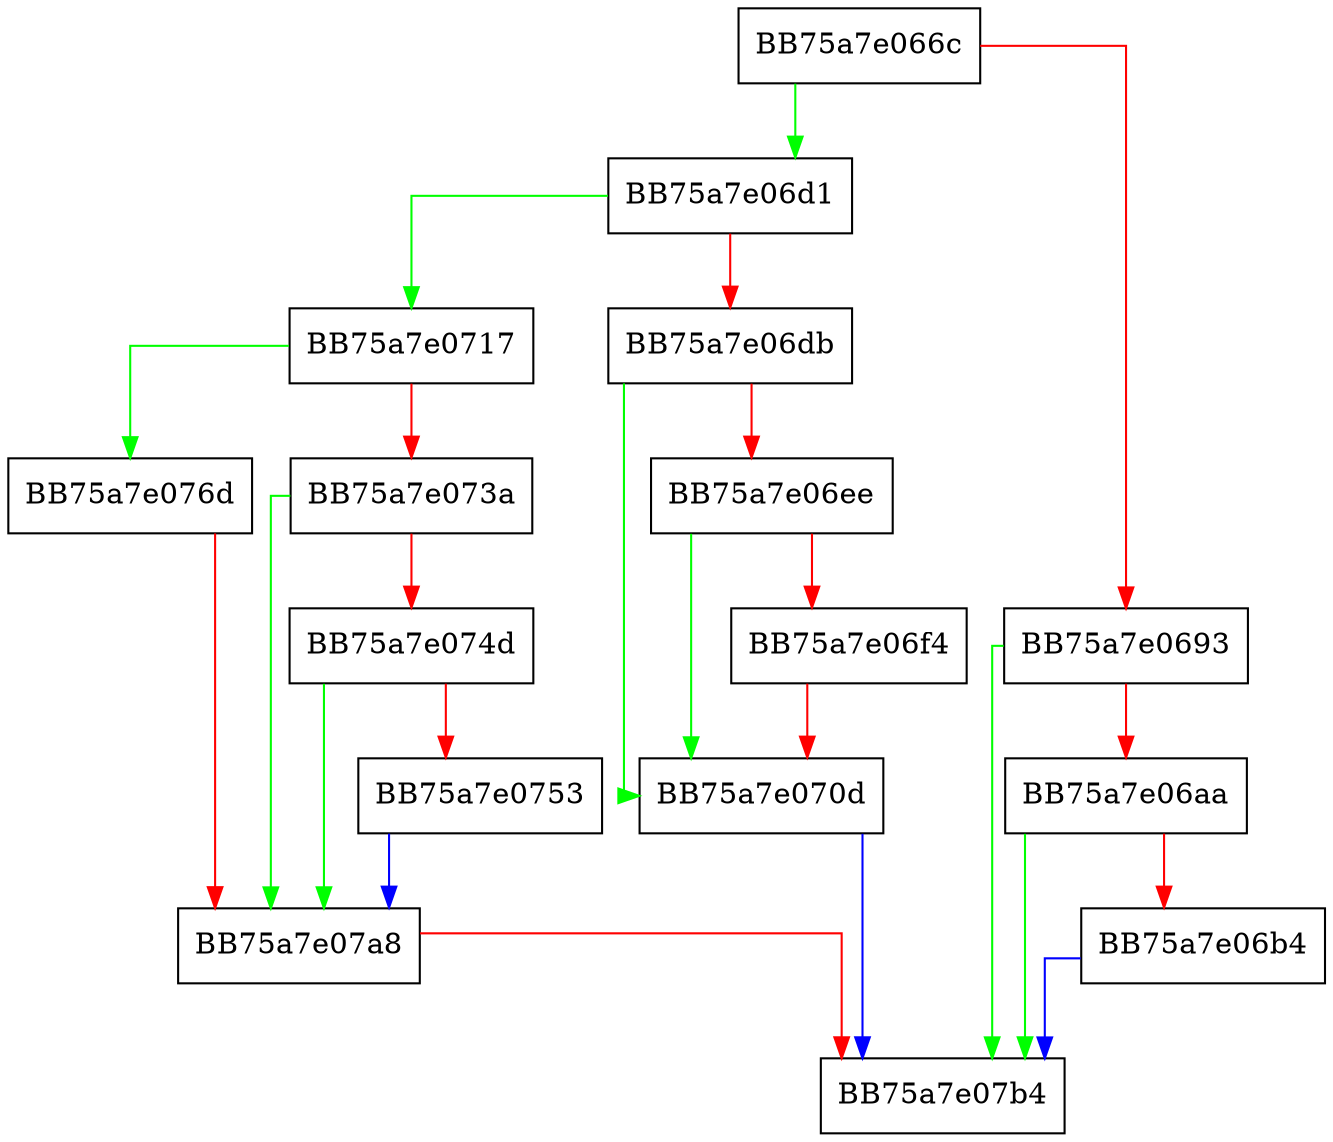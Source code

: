 digraph ReadMft {
  node [shape="box"];
  graph [splines=ortho];
  BB75a7e066c -> BB75a7e06d1 [color="green"];
  BB75a7e066c -> BB75a7e0693 [color="red"];
  BB75a7e0693 -> BB75a7e07b4 [color="green"];
  BB75a7e0693 -> BB75a7e06aa [color="red"];
  BB75a7e06aa -> BB75a7e07b4 [color="green"];
  BB75a7e06aa -> BB75a7e06b4 [color="red"];
  BB75a7e06b4 -> BB75a7e07b4 [color="blue"];
  BB75a7e06d1 -> BB75a7e0717 [color="green"];
  BB75a7e06d1 -> BB75a7e06db [color="red"];
  BB75a7e06db -> BB75a7e070d [color="green"];
  BB75a7e06db -> BB75a7e06ee [color="red"];
  BB75a7e06ee -> BB75a7e070d [color="green"];
  BB75a7e06ee -> BB75a7e06f4 [color="red"];
  BB75a7e06f4 -> BB75a7e070d [color="red"];
  BB75a7e070d -> BB75a7e07b4 [color="blue"];
  BB75a7e0717 -> BB75a7e076d [color="green"];
  BB75a7e0717 -> BB75a7e073a [color="red"];
  BB75a7e073a -> BB75a7e07a8 [color="green"];
  BB75a7e073a -> BB75a7e074d [color="red"];
  BB75a7e074d -> BB75a7e07a8 [color="green"];
  BB75a7e074d -> BB75a7e0753 [color="red"];
  BB75a7e0753 -> BB75a7e07a8 [color="blue"];
  BB75a7e076d -> BB75a7e07a8 [color="red"];
  BB75a7e07a8 -> BB75a7e07b4 [color="red"];
}